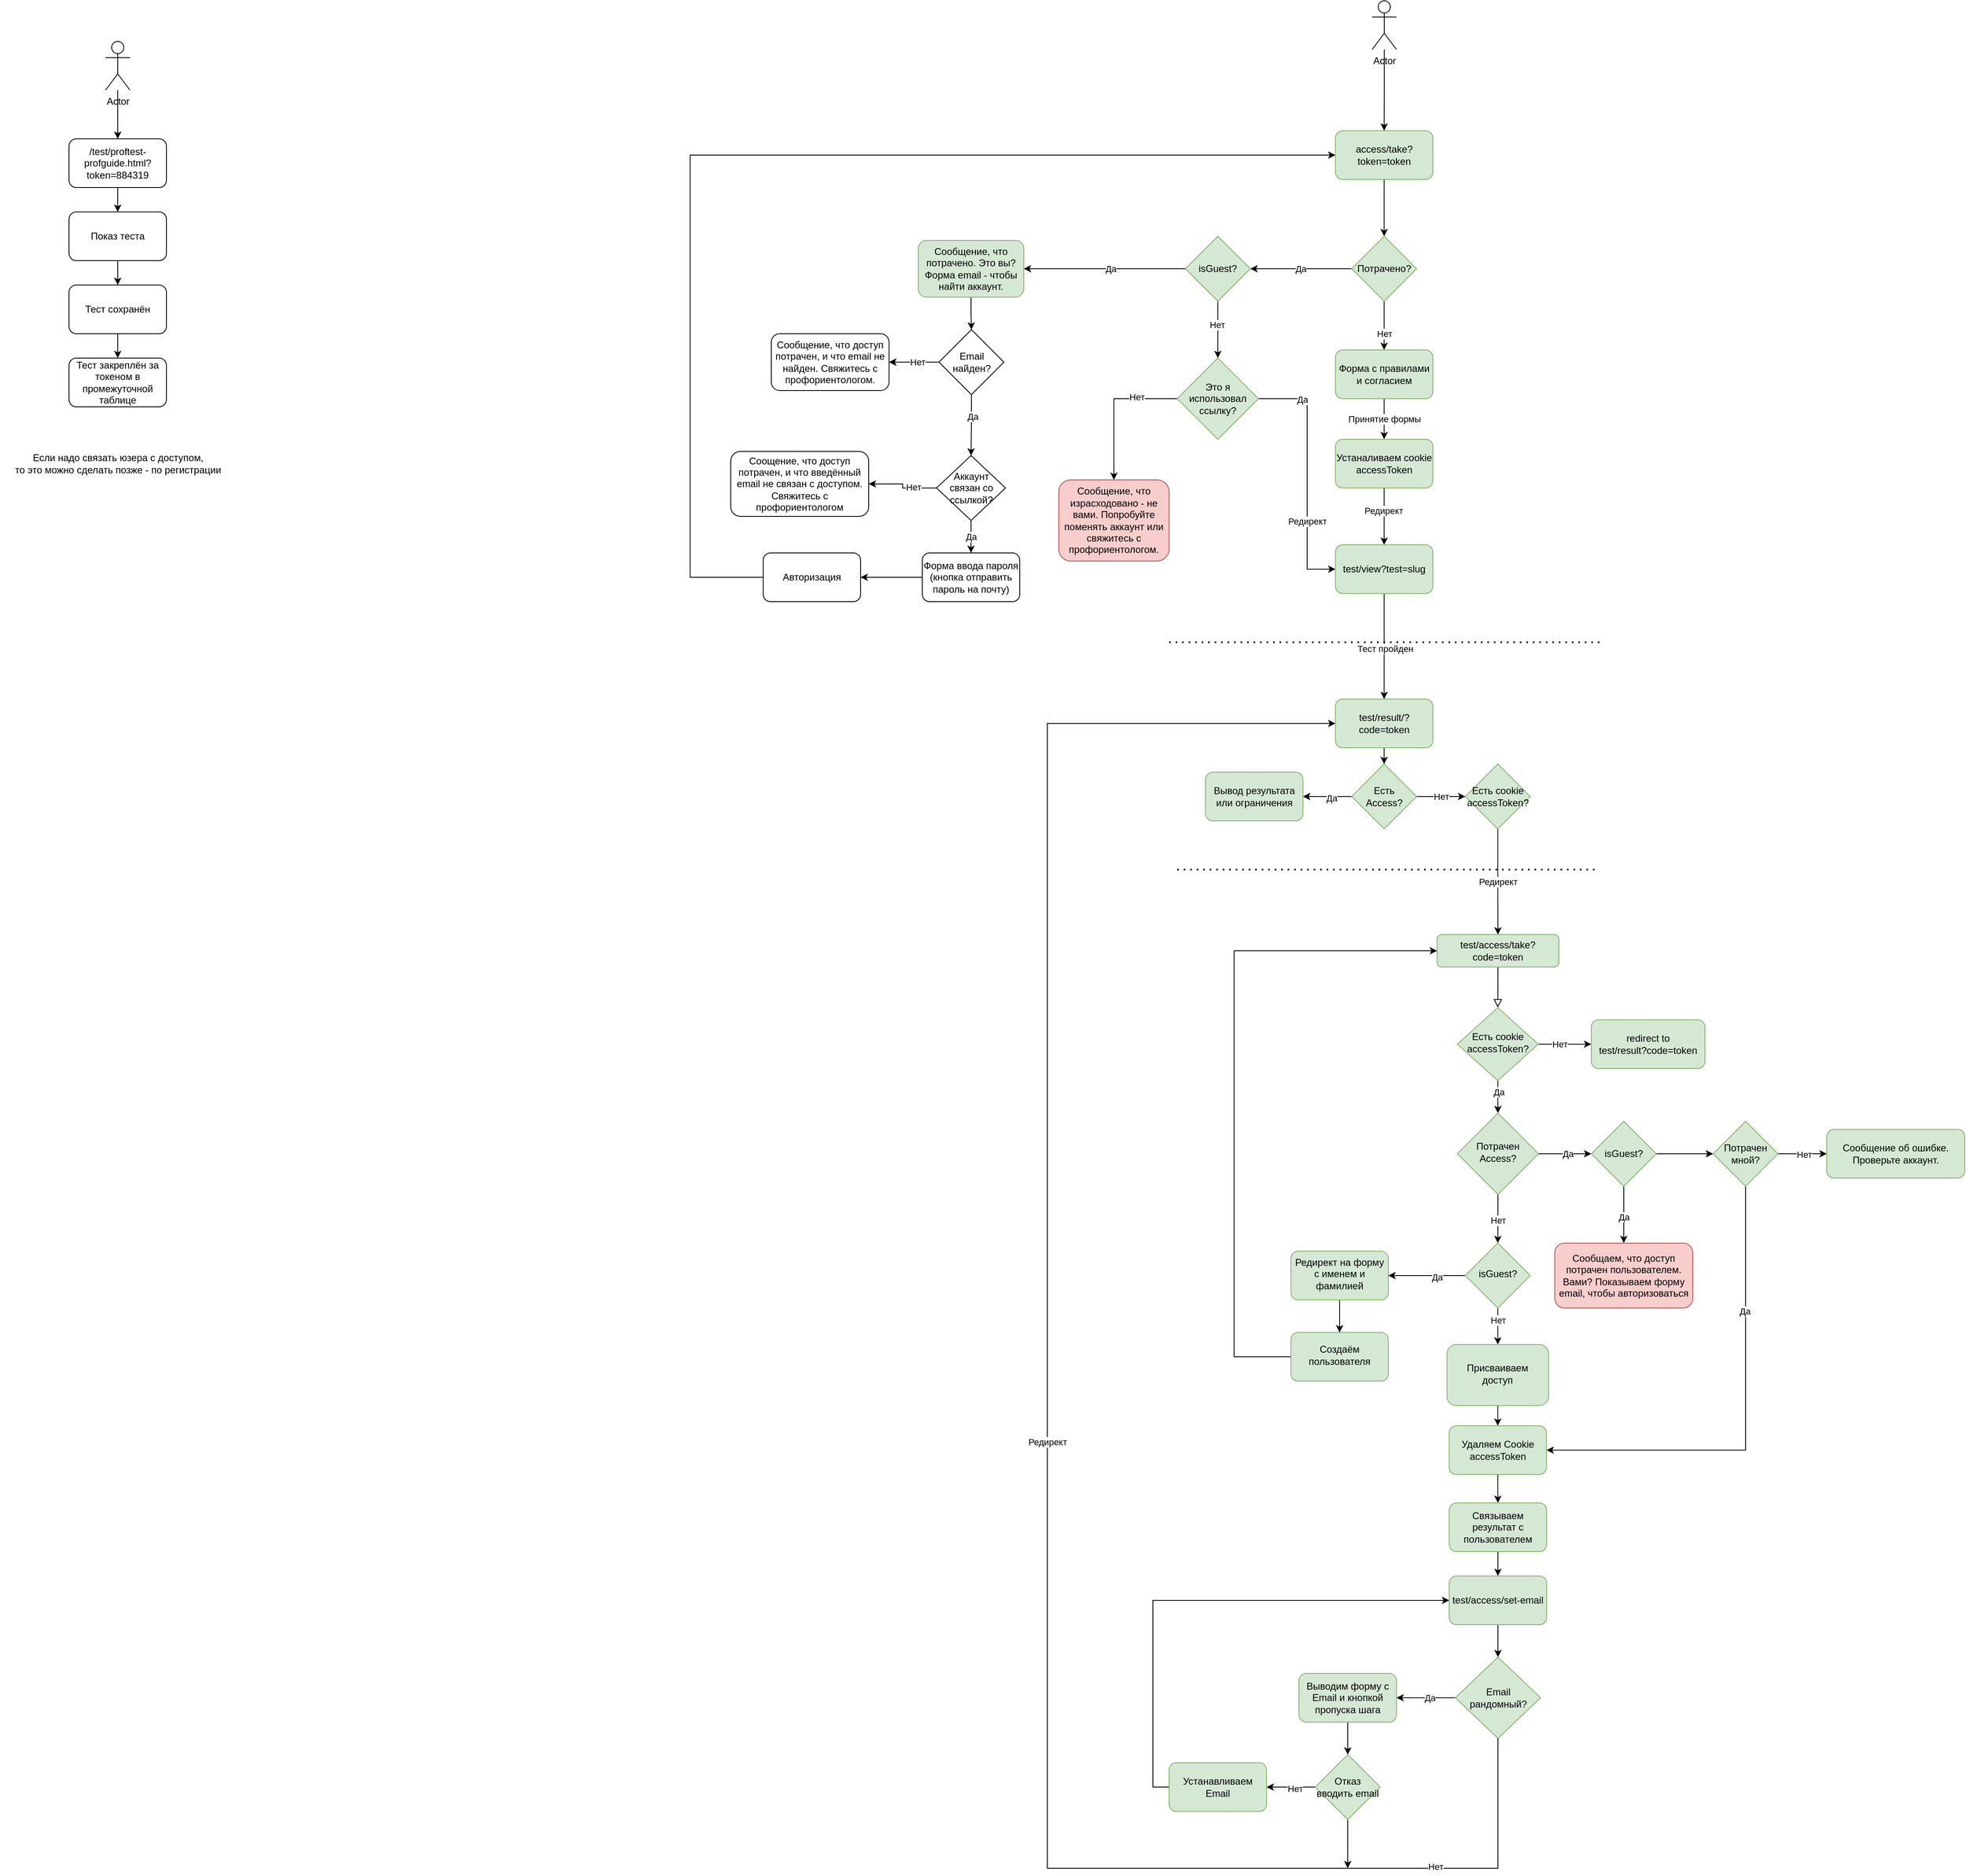 <mxfile version="22.0.8" type="github">
  <diagram id="C5RBs43oDa-KdzZeNtuy" name="Page-1">
    <mxGraphModel dx="2449" dy="2758" grid="1" gridSize="10" guides="1" tooltips="1" connect="1" arrows="1" fold="1" page="1" pageScale="1" pageWidth="827" pageHeight="1169" math="0" shadow="0">
      <root>
        <mxCell id="WIyWlLk6GJQsqaUBKTNV-0" />
        <mxCell id="WIyWlLk6GJQsqaUBKTNV-1" parent="WIyWlLk6GJQsqaUBKTNV-0" />
        <mxCell id="WIyWlLk6GJQsqaUBKTNV-2" value="" style="rounded=0;html=1;jettySize=auto;orthogonalLoop=1;fontSize=11;endArrow=block;endFill=0;endSize=8;strokeWidth=1;shadow=0;labelBackgroundColor=none;edgeStyle=orthogonalEdgeStyle;" parent="WIyWlLk6GJQsqaUBKTNV-1" source="WIyWlLk6GJQsqaUBKTNV-3" target="WIyWlLk6GJQsqaUBKTNV-6" edge="1">
          <mxGeometry relative="1" as="geometry" />
        </mxCell>
        <mxCell id="WIyWlLk6GJQsqaUBKTNV-3" value="test/access/take?code=token" style="rounded=1;whiteSpace=wrap;html=1;fontSize=12;glass=0;strokeWidth=1;shadow=0;fillColor=#d5e8d4;strokeColor=#82b366;" parent="WIyWlLk6GJQsqaUBKTNV-1" vertex="1">
          <mxGeometry x="160" y="-80" width="150" height="40" as="geometry" />
        </mxCell>
        <mxCell id="BWST9lLjDUH9vXqFFpro-1" value="" style="edgeStyle=orthogonalEdgeStyle;rounded=0;orthogonalLoop=1;jettySize=auto;html=1;" parent="WIyWlLk6GJQsqaUBKTNV-1" source="WIyWlLk6GJQsqaUBKTNV-6" target="BWST9lLjDUH9vXqFFpro-0" edge="1">
          <mxGeometry relative="1" as="geometry" />
        </mxCell>
        <mxCell id="BWST9lLjDUH9vXqFFpro-2" value="Нет" style="edgeLabel;html=1;align=center;verticalAlign=middle;resizable=0;points=[];" parent="BWST9lLjDUH9vXqFFpro-1" vertex="1" connectable="0">
          <mxGeometry x="-0.184" relative="1" as="geometry">
            <mxPoint as="offset" />
          </mxGeometry>
        </mxCell>
        <mxCell id="BWST9lLjDUH9vXqFFpro-18" value="" style="edgeStyle=orthogonalEdgeStyle;rounded=0;orthogonalLoop=1;jettySize=auto;html=1;" parent="WIyWlLk6GJQsqaUBKTNV-1" source="WIyWlLk6GJQsqaUBKTNV-6" target="WIyWlLk6GJQsqaUBKTNV-10" edge="1">
          <mxGeometry relative="1" as="geometry" />
        </mxCell>
        <mxCell id="BWST9lLjDUH9vXqFFpro-19" value="Да" style="edgeLabel;html=1;align=center;verticalAlign=middle;resizable=0;points=[];" parent="BWST9lLjDUH9vXqFFpro-18" vertex="1" connectable="0">
          <mxGeometry x="-0.318" y="1" relative="1" as="geometry">
            <mxPoint as="offset" />
          </mxGeometry>
        </mxCell>
        <mxCell id="WIyWlLk6GJQsqaUBKTNV-6" value="Есть cookie accessToken?" style="rhombus;whiteSpace=wrap;html=1;shadow=0;fontFamily=Helvetica;fontSize=12;align=center;strokeWidth=1;spacing=6;spacingTop=-4;fillColor=#d5e8d4;strokeColor=#82b366;" parent="WIyWlLk6GJQsqaUBKTNV-1" vertex="1">
          <mxGeometry x="185" y="10" width="99.64" height="90" as="geometry" />
        </mxCell>
        <mxCell id="BWST9lLjDUH9vXqFFpro-10" value="" style="edgeStyle=orthogonalEdgeStyle;rounded=0;orthogonalLoop=1;jettySize=auto;html=1;" parent="WIyWlLk6GJQsqaUBKTNV-1" source="WIyWlLk6GJQsqaUBKTNV-10" target="BWST9lLjDUH9vXqFFpro-9" edge="1">
          <mxGeometry relative="1" as="geometry" />
        </mxCell>
        <mxCell id="BWST9lLjDUH9vXqFFpro-11" value="Нет" style="edgeLabel;html=1;align=center;verticalAlign=middle;resizable=0;points=[];" parent="BWST9lLjDUH9vXqFFpro-10" vertex="1" connectable="0">
          <mxGeometry x="0.056" relative="1" as="geometry">
            <mxPoint as="offset" />
          </mxGeometry>
        </mxCell>
        <mxCell id="Z1uORQsQCkJlfVMD7g7v-10" value="" style="edgeStyle=orthogonalEdgeStyle;rounded=0;orthogonalLoop=1;jettySize=auto;html=1;" edge="1" parent="WIyWlLk6GJQsqaUBKTNV-1" source="WIyWlLk6GJQsqaUBKTNV-10" target="Z1uORQsQCkJlfVMD7g7v-9">
          <mxGeometry relative="1" as="geometry" />
        </mxCell>
        <mxCell id="Z1uORQsQCkJlfVMD7g7v-11" value="Да" style="edgeLabel;html=1;align=center;verticalAlign=middle;resizable=0;points=[];" vertex="1" connectable="0" parent="Z1uORQsQCkJlfVMD7g7v-10">
          <mxGeometry x="0.061" y="-2" relative="1" as="geometry">
            <mxPoint x="1" y="-2" as="offset" />
          </mxGeometry>
        </mxCell>
        <mxCell id="WIyWlLk6GJQsqaUBKTNV-10" value="Потрачен Access?" style="rhombus;whiteSpace=wrap;html=1;shadow=0;fontFamily=Helvetica;fontSize=12;align=center;strokeWidth=1;spacing=6;spacingTop=-4;fillColor=#d5e8d4;strokeColor=#82b366;" parent="WIyWlLk6GJQsqaUBKTNV-1" vertex="1">
          <mxGeometry x="185" y="140" width="100" height="100" as="geometry" />
        </mxCell>
        <mxCell id="BWST9lLjDUH9vXqFFpro-0" value="redirect to&lt;br&gt;test/result?code=token" style="rounded=1;whiteSpace=wrap;html=1;fillColor=#d5e8d4;strokeColor=#82b366;" parent="WIyWlLk6GJQsqaUBKTNV-1" vertex="1">
          <mxGeometry x="350" y="25" width="140" height="60" as="geometry" />
        </mxCell>
        <mxCell id="BWST9lLjDUH9vXqFFpro-16" value="" style="edgeStyle=orthogonalEdgeStyle;rounded=0;orthogonalLoop=1;jettySize=auto;html=1;" parent="WIyWlLk6GJQsqaUBKTNV-1" source="BWST9lLjDUH9vXqFFpro-9" target="BWST9lLjDUH9vXqFFpro-15" edge="1">
          <mxGeometry relative="1" as="geometry" />
        </mxCell>
        <mxCell id="BWST9lLjDUH9vXqFFpro-17" value="Да" style="edgeLabel;html=1;align=center;verticalAlign=middle;resizable=0;points=[];" parent="BWST9lLjDUH9vXqFFpro-16" vertex="1" connectable="0">
          <mxGeometry x="-0.262" y="2" relative="1" as="geometry">
            <mxPoint as="offset" />
          </mxGeometry>
        </mxCell>
        <mxCell id="BWST9lLjDUH9vXqFFpro-24" value="" style="edgeStyle=orthogonalEdgeStyle;rounded=0;orthogonalLoop=1;jettySize=auto;html=1;" parent="WIyWlLk6GJQsqaUBKTNV-1" source="BWST9lLjDUH9vXqFFpro-9" target="BWST9lLjDUH9vXqFFpro-22" edge="1">
          <mxGeometry relative="1" as="geometry" />
        </mxCell>
        <mxCell id="BWST9lLjDUH9vXqFFpro-25" value="Нет" style="edgeLabel;html=1;align=center;verticalAlign=middle;resizable=0;points=[];" parent="BWST9lLjDUH9vXqFFpro-24" vertex="1" connectable="0">
          <mxGeometry x="-0.344" relative="1" as="geometry">
            <mxPoint as="offset" />
          </mxGeometry>
        </mxCell>
        <mxCell id="BWST9lLjDUH9vXqFFpro-9" value="isGuest?" style="rhombus;whiteSpace=wrap;html=1;shadow=0;strokeWidth=1;spacing=6;spacingTop=-4;fillColor=#d5e8d4;strokeColor=#82b366;" parent="WIyWlLk6GJQsqaUBKTNV-1" vertex="1">
          <mxGeometry x="194.82" y="300" width="80" height="80" as="geometry" />
        </mxCell>
        <mxCell id="BWST9lLjDUH9vXqFFpro-21" value="" style="edgeStyle=orthogonalEdgeStyle;rounded=0;orthogonalLoop=1;jettySize=auto;html=1;" parent="WIyWlLk6GJQsqaUBKTNV-1" source="BWST9lLjDUH9vXqFFpro-15" target="BWST9lLjDUH9vXqFFpro-20" edge="1">
          <mxGeometry relative="1" as="geometry" />
        </mxCell>
        <mxCell id="BWST9lLjDUH9vXqFFpro-15" value="Редирект на форму с именем и фамилией" style="rounded=1;whiteSpace=wrap;html=1;shadow=0;strokeWidth=1;spacing=6;spacingTop=-4;fillColor=#d5e8d4;strokeColor=#82b366;" parent="WIyWlLk6GJQsqaUBKTNV-1" vertex="1">
          <mxGeometry x="-20.0" y="310" width="120" height="60" as="geometry" />
        </mxCell>
        <mxCell id="BWST9lLjDUH9vXqFFpro-28" style="edgeStyle=orthogonalEdgeStyle;rounded=0;orthogonalLoop=1;jettySize=auto;html=1;exitX=0;exitY=0.25;exitDx=0;exitDy=0;entryX=0;entryY=0.5;entryDx=0;entryDy=0;" parent="WIyWlLk6GJQsqaUBKTNV-1" source="BWST9lLjDUH9vXqFFpro-20" target="WIyWlLk6GJQsqaUBKTNV-3" edge="1">
          <mxGeometry relative="1" as="geometry">
            <mxPoint x="-30" y="-60" as="targetPoint" />
            <Array as="points">
              <mxPoint x="15" y="425" />
              <mxPoint x="15" y="440" />
              <mxPoint x="-90" y="440" />
              <mxPoint x="-90" y="-60" />
            </Array>
          </mxGeometry>
        </mxCell>
        <mxCell id="BWST9lLjDUH9vXqFFpro-20" value="Создаём пользователя" style="rounded=1;whiteSpace=wrap;html=1;shadow=0;strokeWidth=1;spacing=6;spacingTop=-4;fillColor=#d5e8d4;strokeColor=#82b366;" parent="WIyWlLk6GJQsqaUBKTNV-1" vertex="1">
          <mxGeometry x="-20.0" y="410" width="120" height="60" as="geometry" />
        </mxCell>
        <mxCell id="Z1uORQsQCkJlfVMD7g7v-41" value="" style="edgeStyle=orthogonalEdgeStyle;rounded=0;orthogonalLoop=1;jettySize=auto;html=1;" edge="1" parent="WIyWlLk6GJQsqaUBKTNV-1" source="BWST9lLjDUH9vXqFFpro-22" target="Z1uORQsQCkJlfVMD7g7v-40">
          <mxGeometry relative="1" as="geometry" />
        </mxCell>
        <mxCell id="BWST9lLjDUH9vXqFFpro-22" value="Присваиваем доступ" style="rounded=1;whiteSpace=wrap;html=1;shadow=0;strokeWidth=1;spacing=6;spacingTop=-4;fillColor=#d5e8d4;strokeColor=#82b366;" parent="WIyWlLk6GJQsqaUBKTNV-1" vertex="1">
          <mxGeometry x="172.23" y="425" width="125.18" height="75" as="geometry" />
        </mxCell>
        <mxCell id="BWST9lLjDUH9vXqFFpro-36" value="" style="edgeStyle=orthogonalEdgeStyle;rounded=0;orthogonalLoop=1;jettySize=auto;html=1;" parent="WIyWlLk6GJQsqaUBKTNV-1" source="BWST9lLjDUH9vXqFFpro-33" target="BWST9lLjDUH9vXqFFpro-35" edge="1">
          <mxGeometry relative="1" as="geometry" />
        </mxCell>
        <mxCell id="BWST9lLjDUH9vXqFFpro-37" value="Да" style="edgeLabel;html=1;align=center;verticalAlign=middle;resizable=0;points=[];" parent="BWST9lLjDUH9vXqFFpro-36" vertex="1" connectable="0">
          <mxGeometry x="-0.113" relative="1" as="geometry">
            <mxPoint as="offset" />
          </mxGeometry>
        </mxCell>
        <mxCell id="BWST9lLjDUH9vXqFFpro-33" value="Email рандомный?" style="rhombus;whiteSpace=wrap;html=1;fillColor=#d5e8d4;strokeColor=#82b366;" parent="WIyWlLk6GJQsqaUBKTNV-1" vertex="1">
          <mxGeometry x="182.51" y="810" width="105" height="100" as="geometry" />
        </mxCell>
        <mxCell id="BWST9lLjDUH9vXqFFpro-42" value="" style="edgeStyle=orthogonalEdgeStyle;rounded=0;orthogonalLoop=1;jettySize=auto;html=1;" parent="WIyWlLk6GJQsqaUBKTNV-1" source="BWST9lLjDUH9vXqFFpro-35" target="BWST9lLjDUH9vXqFFpro-41" edge="1">
          <mxGeometry relative="1" as="geometry" />
        </mxCell>
        <mxCell id="BWST9lLjDUH9vXqFFpro-35" value="Выводим форму с Email и кнопкой пропуска шага" style="rounded=1;whiteSpace=wrap;html=1;fillColor=#d5e8d4;strokeColor=#82b366;" parent="WIyWlLk6GJQsqaUBKTNV-1" vertex="1">
          <mxGeometry x="-9.99" y="830" width="120" height="60" as="geometry" />
        </mxCell>
        <mxCell id="BWST9lLjDUH9vXqFFpro-44" value="" style="edgeStyle=orthogonalEdgeStyle;rounded=0;orthogonalLoop=1;jettySize=auto;html=1;" parent="WIyWlLk6GJQsqaUBKTNV-1" source="BWST9lLjDUH9vXqFFpro-41" target="BWST9lLjDUH9vXqFFpro-43" edge="1">
          <mxGeometry relative="1" as="geometry" />
        </mxCell>
        <mxCell id="BWST9lLjDUH9vXqFFpro-45" value="Нет" style="edgeLabel;html=1;align=center;verticalAlign=middle;resizable=0;points=[];" parent="BWST9lLjDUH9vXqFFpro-44" vertex="1" connectable="0">
          <mxGeometry x="-0.144" y="2" relative="1" as="geometry">
            <mxPoint as="offset" />
          </mxGeometry>
        </mxCell>
        <mxCell id="BWST9lLjDUH9vXqFFpro-138" style="edgeStyle=orthogonalEdgeStyle;rounded=0;orthogonalLoop=1;jettySize=auto;html=1;exitX=1;exitY=0.5;exitDx=0;exitDy=0;" parent="WIyWlLk6GJQsqaUBKTNV-1" source="BWST9lLjDUH9vXqFFpro-41" edge="1">
          <mxGeometry relative="1" as="geometry">
            <mxPoint x="50" y="1070" as="targetPoint" />
            <Array as="points">
              <mxPoint x="50" y="970" />
            </Array>
          </mxGeometry>
        </mxCell>
        <mxCell id="BWST9lLjDUH9vXqFFpro-139" value="Да" style="edgeLabel;html=1;align=center;verticalAlign=middle;resizable=0;points=[];" parent="BWST9lLjDUH9vXqFFpro-138" vertex="1" connectable="0">
          <mxGeometry x="-0.076" y="2" relative="1" as="geometry">
            <mxPoint as="offset" />
          </mxGeometry>
        </mxCell>
        <mxCell id="BWST9lLjDUH9vXqFFpro-41" value="Отказ вводить email" style="rhombus;whiteSpace=wrap;html=1;fillColor=#d5e8d4;strokeColor=#82b366;" parent="WIyWlLk6GJQsqaUBKTNV-1" vertex="1">
          <mxGeometry x="10.01" y="930" width="80" height="80" as="geometry" />
        </mxCell>
        <mxCell id="BWST9lLjDUH9vXqFFpro-49" style="edgeStyle=orthogonalEdgeStyle;rounded=0;orthogonalLoop=1;jettySize=auto;html=1;exitX=0;exitY=0.5;exitDx=0;exitDy=0;entryX=0;entryY=0.5;entryDx=0;entryDy=0;" parent="WIyWlLk6GJQsqaUBKTNV-1" source="BWST9lLjDUH9vXqFFpro-43" target="BWST9lLjDUH9vXqFFpro-46" edge="1">
          <mxGeometry relative="1" as="geometry" />
        </mxCell>
        <mxCell id="BWST9lLjDUH9vXqFFpro-43" value="Устанавливаем Email" style="rounded=1;whiteSpace=wrap;html=1;fillColor=#d5e8d4;strokeColor=#82b366;" parent="WIyWlLk6GJQsqaUBKTNV-1" vertex="1">
          <mxGeometry x="-169.99" y="940" width="120" height="60" as="geometry" />
        </mxCell>
        <mxCell id="BWST9lLjDUH9vXqFFpro-48" value="" style="edgeStyle=orthogonalEdgeStyle;rounded=0;orthogonalLoop=1;jettySize=auto;html=1;" parent="WIyWlLk6GJQsqaUBKTNV-1" source="BWST9lLjDUH9vXqFFpro-46" target="BWST9lLjDUH9vXqFFpro-33" edge="1">
          <mxGeometry relative="1" as="geometry" />
        </mxCell>
        <mxCell id="BWST9lLjDUH9vXqFFpro-46" value="test/access/set-email" style="rounded=1;whiteSpace=wrap;html=1;fillColor=#d5e8d4;strokeColor=#82b366;" parent="WIyWlLk6GJQsqaUBKTNV-1" vertex="1">
          <mxGeometry x="175.01" y="710" width="120" height="60" as="geometry" />
        </mxCell>
        <mxCell id="BWST9lLjDUH9vXqFFpro-133" value="Редирект" style="edgeStyle=orthogonalEdgeStyle;rounded=0;orthogonalLoop=1;jettySize=auto;html=1;exitX=0.5;exitY=1;exitDx=0;exitDy=0;entryX=0;entryY=0.5;entryDx=0;entryDy=0;" parent="WIyWlLk6GJQsqaUBKTNV-1" source="BWST9lLjDUH9vXqFFpro-33" target="BWST9lLjDUH9vXqFFpro-108" edge="1">
          <mxGeometry relative="1" as="geometry">
            <mxPoint x="-510.0" y="-200" as="targetPoint" />
            <mxPoint x="175.01" y="1380" as="sourcePoint" />
            <Array as="points">
              <mxPoint x="235" y="1070" />
              <mxPoint x="-320" y="1070" />
              <mxPoint x="-320" y="-340" />
            </Array>
          </mxGeometry>
        </mxCell>
        <mxCell id="BWST9lLjDUH9vXqFFpro-135" value="Нет" style="edgeLabel;html=1;align=center;verticalAlign=middle;resizable=0;points=[];" parent="BWST9lLjDUH9vXqFFpro-133" vertex="1" connectable="0">
          <mxGeometry x="-0.809" y="-2" relative="1" as="geometry">
            <mxPoint as="offset" />
          </mxGeometry>
        </mxCell>
        <mxCell id="BWST9lLjDUH9vXqFFpro-84" value="" style="edgeStyle=orthogonalEdgeStyle;rounded=0;orthogonalLoop=1;jettySize=auto;html=1;" parent="WIyWlLk6GJQsqaUBKTNV-1" source="BWST9lLjDUH9vXqFFpro-82" target="BWST9lLjDUH9vXqFFpro-83" edge="1">
          <mxGeometry relative="1" as="geometry" />
        </mxCell>
        <mxCell id="BWST9lLjDUH9vXqFFpro-82" value="access/take?token=token" style="rounded=1;whiteSpace=wrap;html=1;fillColor=#d5e8d4;strokeColor=#82b366;" parent="WIyWlLk6GJQsqaUBKTNV-1" vertex="1">
          <mxGeometry x="34.83" y="-1070" width="120" height="60" as="geometry" />
        </mxCell>
        <mxCell id="BWST9lLjDUH9vXqFFpro-86" value="Да" style="edgeStyle=orthogonalEdgeStyle;rounded=0;orthogonalLoop=1;jettySize=auto;html=1;entryX=1;entryY=0.5;entryDx=0;entryDy=0;" parent="WIyWlLk6GJQsqaUBKTNV-1" source="BWST9lLjDUH9vXqFFpro-83" target="BWST9lLjDUH9vXqFFpro-93" edge="1">
          <mxGeometry relative="1" as="geometry">
            <mxPoint x="-39.99" y="-900" as="targetPoint" />
          </mxGeometry>
        </mxCell>
        <mxCell id="BWST9lLjDUH9vXqFFpro-89" value="" style="edgeStyle=orthogonalEdgeStyle;rounded=0;orthogonalLoop=1;jettySize=auto;html=1;" parent="WIyWlLk6GJQsqaUBKTNV-1" source="BWST9lLjDUH9vXqFFpro-186" target="BWST9lLjDUH9vXqFFpro-88" edge="1">
          <mxGeometry relative="1" as="geometry" />
        </mxCell>
        <mxCell id="BWST9lLjDUH9vXqFFpro-190" value="Принятие формы" style="edgeLabel;html=1;align=center;verticalAlign=middle;resizable=0;points=[];" parent="BWST9lLjDUH9vXqFFpro-89" vertex="1" connectable="0">
          <mxGeometry x="-0.026" relative="1" as="geometry">
            <mxPoint as="offset" />
          </mxGeometry>
        </mxCell>
        <mxCell id="BWST9lLjDUH9vXqFFpro-189" value="" style="edgeStyle=orthogonalEdgeStyle;rounded=0;orthogonalLoop=1;jettySize=auto;html=1;" parent="WIyWlLk6GJQsqaUBKTNV-1" source="BWST9lLjDUH9vXqFFpro-83" target="BWST9lLjDUH9vXqFFpro-186" edge="1">
          <mxGeometry relative="1" as="geometry" />
        </mxCell>
        <mxCell id="BWST9lLjDUH9vXqFFpro-201" value="Нет" style="edgeLabel;html=1;align=center;verticalAlign=middle;resizable=0;points=[];" parent="BWST9lLjDUH9vXqFFpro-189" vertex="1" connectable="0">
          <mxGeometry x="0.325" relative="1" as="geometry">
            <mxPoint as="offset" />
          </mxGeometry>
        </mxCell>
        <mxCell id="BWST9lLjDUH9vXqFFpro-83" value="Потрачено?" style="rhombus;whiteSpace=wrap;html=1;fillColor=#d5e8d4;strokeColor=#82b366;" parent="WIyWlLk6GJQsqaUBKTNV-1" vertex="1">
          <mxGeometry x="54.83" y="-940" width="80" height="80" as="geometry" />
        </mxCell>
        <mxCell id="BWST9lLjDUH9vXqFFpro-121" value="" style="edgeStyle=orthogonalEdgeStyle;rounded=0;orthogonalLoop=1;jettySize=auto;html=1;" parent="WIyWlLk6GJQsqaUBKTNV-1" source="BWST9lLjDUH9vXqFFpro-88" target="BWST9lLjDUH9vXqFFpro-98" edge="1">
          <mxGeometry relative="1" as="geometry" />
        </mxCell>
        <mxCell id="BWST9lLjDUH9vXqFFpro-122" value="Редирект" style="edgeLabel;html=1;align=center;verticalAlign=middle;resizable=0;points=[];" parent="BWST9lLjDUH9vXqFFpro-121" vertex="1" connectable="0">
          <mxGeometry x="-0.179" y="-1" relative="1" as="geometry">
            <mxPoint y="-1" as="offset" />
          </mxGeometry>
        </mxCell>
        <mxCell id="BWST9lLjDUH9vXqFFpro-88" value="Устаналиваем cookie accessToken" style="rounded=1;whiteSpace=wrap;html=1;fillColor=#d5e8d4;strokeColor=#82b366;" parent="WIyWlLk6GJQsqaUBKTNV-1" vertex="1">
          <mxGeometry x="34.83" y="-690" width="120" height="60" as="geometry" />
        </mxCell>
        <mxCell id="BWST9lLjDUH9vXqFFpro-95" value="" style="edgeStyle=orthogonalEdgeStyle;rounded=0;orthogonalLoop=1;jettySize=auto;html=1;" parent="WIyWlLk6GJQsqaUBKTNV-1" source="BWST9lLjDUH9vXqFFpro-93" target="BWST9lLjDUH9vXqFFpro-94" edge="1">
          <mxGeometry relative="1" as="geometry" />
        </mxCell>
        <mxCell id="BWST9lLjDUH9vXqFFpro-102" value="Нет" style="edgeLabel;html=1;align=center;verticalAlign=middle;resizable=0;points=[];" parent="BWST9lLjDUH9vXqFFpro-95" vertex="1" connectable="0">
          <mxGeometry x="-0.171" y="-1" relative="1" as="geometry">
            <mxPoint as="offset" />
          </mxGeometry>
        </mxCell>
        <mxCell id="BWST9lLjDUH9vXqFFpro-144" value="" style="edgeStyle=orthogonalEdgeStyle;rounded=0;orthogonalLoop=1;jettySize=auto;html=1;" parent="WIyWlLk6GJQsqaUBKTNV-1" source="BWST9lLjDUH9vXqFFpro-93" target="BWST9lLjDUH9vXqFFpro-143" edge="1">
          <mxGeometry relative="1" as="geometry" />
        </mxCell>
        <mxCell id="BWST9lLjDUH9vXqFFpro-149" value="Да" style="edgeLabel;html=1;align=center;verticalAlign=middle;resizable=0;points=[];" parent="BWST9lLjDUH9vXqFFpro-144" vertex="1" connectable="0">
          <mxGeometry x="-0.077" relative="1" as="geometry">
            <mxPoint as="offset" />
          </mxGeometry>
        </mxCell>
        <mxCell id="BWST9lLjDUH9vXqFFpro-93" value="isGuest?" style="rhombus;whiteSpace=wrap;html=1;fillColor=#d5e8d4;strokeColor=#82b366;" parent="WIyWlLk6GJQsqaUBKTNV-1" vertex="1">
          <mxGeometry x="-149.99" y="-940" width="80" height="80" as="geometry" />
        </mxCell>
        <mxCell id="BWST9lLjDUH9vXqFFpro-194" value="" style="edgeStyle=orthogonalEdgeStyle;rounded=0;orthogonalLoop=1;jettySize=auto;html=1;entryX=0;entryY=0.5;entryDx=0;entryDy=0;" parent="WIyWlLk6GJQsqaUBKTNV-1" source="BWST9lLjDUH9vXqFFpro-94" target="BWST9lLjDUH9vXqFFpro-98" edge="1">
          <mxGeometry relative="1" as="geometry">
            <Array as="points">
              <mxPoint y="-740" />
              <mxPoint y="-530" />
            </Array>
          </mxGeometry>
        </mxCell>
        <mxCell id="BWST9lLjDUH9vXqFFpro-195" value="Редирект" style="edgeLabel;html=1;align=center;verticalAlign=middle;resizable=0;points=[];" parent="BWST9lLjDUH9vXqFFpro-194" vertex="1" connectable="0">
          <mxGeometry x="0.384" relative="1" as="geometry">
            <mxPoint as="offset" />
          </mxGeometry>
        </mxCell>
        <mxCell id="BWST9lLjDUH9vXqFFpro-196" value="Да" style="edgeLabel;html=1;align=center;verticalAlign=middle;resizable=0;points=[];" parent="BWST9lLjDUH9vXqFFpro-194" vertex="1" connectable="0">
          <mxGeometry x="-0.646" y="-1" relative="1" as="geometry">
            <mxPoint as="offset" />
          </mxGeometry>
        </mxCell>
        <mxCell id="BWST9lLjDUH9vXqFFpro-199" value="" style="edgeStyle=orthogonalEdgeStyle;rounded=0;orthogonalLoop=1;jettySize=auto;html=1;" parent="WIyWlLk6GJQsqaUBKTNV-1" source="BWST9lLjDUH9vXqFFpro-94" target="BWST9lLjDUH9vXqFFpro-198" edge="1">
          <mxGeometry relative="1" as="geometry" />
        </mxCell>
        <mxCell id="BWST9lLjDUH9vXqFFpro-200" value="Нет" style="edgeLabel;html=1;align=center;verticalAlign=middle;resizable=0;points=[];" parent="BWST9lLjDUH9vXqFFpro-199" vertex="1" connectable="0">
          <mxGeometry x="-0.437" y="-2" relative="1" as="geometry">
            <mxPoint as="offset" />
          </mxGeometry>
        </mxCell>
        <mxCell id="BWST9lLjDUH9vXqFFpro-94" value="Это я использовал ссылку?" style="rhombus;whiteSpace=wrap;html=1;fillColor=#d5e8d4;strokeColor=#82b366;" parent="WIyWlLk6GJQsqaUBKTNV-1" vertex="1">
          <mxGeometry x="-159.99" y="-790" width="100" height="100" as="geometry" />
        </mxCell>
        <mxCell id="BWST9lLjDUH9vXqFFpro-123" style="edgeStyle=orthogonalEdgeStyle;rounded=0;orthogonalLoop=1;jettySize=auto;html=1;exitX=0.5;exitY=1;exitDx=0;exitDy=0;entryX=0.5;entryY=0;entryDx=0;entryDy=0;" parent="WIyWlLk6GJQsqaUBKTNV-1" source="BWST9lLjDUH9vXqFFpro-98" target="BWST9lLjDUH9vXqFFpro-108" edge="1">
          <mxGeometry relative="1" as="geometry" />
        </mxCell>
        <mxCell id="BWST9lLjDUH9vXqFFpro-125" value="Тест пройден" style="edgeLabel;html=1;align=center;verticalAlign=middle;resizable=0;points=[];" parent="BWST9lLjDUH9vXqFFpro-123" vertex="1" connectable="0">
          <mxGeometry x="0.048" y="1" relative="1" as="geometry">
            <mxPoint as="offset" />
          </mxGeometry>
        </mxCell>
        <mxCell id="BWST9lLjDUH9vXqFFpro-98" value="test/view?test=slug" style="rounded=1;whiteSpace=wrap;html=1;fillColor=#d5e8d4;strokeColor=#82b366;" parent="WIyWlLk6GJQsqaUBKTNV-1" vertex="1">
          <mxGeometry x="34.83" y="-560" width="120" height="60" as="geometry" />
        </mxCell>
        <mxCell id="BWST9lLjDUH9vXqFFpro-117" value="" style="edgeStyle=orthogonalEdgeStyle;rounded=0;orthogonalLoop=1;jettySize=auto;html=1;" parent="WIyWlLk6GJQsqaUBKTNV-1" source="BWST9lLjDUH9vXqFFpro-108" target="BWST9lLjDUH9vXqFFpro-109" edge="1">
          <mxGeometry relative="1" as="geometry" />
        </mxCell>
        <mxCell id="BWST9lLjDUH9vXqFFpro-108" value="test/result/?code=token" style="rounded=1;whiteSpace=wrap;html=1;fillColor=#d5e8d4;strokeColor=#82b366;" parent="WIyWlLk6GJQsqaUBKTNV-1" vertex="1">
          <mxGeometry x="34.83" y="-370" width="120" height="60" as="geometry" />
        </mxCell>
        <mxCell id="BWST9lLjDUH9vXqFFpro-111" value="" style="edgeStyle=orthogonalEdgeStyle;rounded=0;orthogonalLoop=1;jettySize=auto;html=1;" parent="WIyWlLk6GJQsqaUBKTNV-1" source="BWST9lLjDUH9vXqFFpro-109" target="BWST9lLjDUH9vXqFFpro-110" edge="1">
          <mxGeometry relative="1" as="geometry" />
        </mxCell>
        <mxCell id="BWST9lLjDUH9vXqFFpro-113" value="Да" style="edgeLabel;html=1;align=center;verticalAlign=middle;resizable=0;points=[];" parent="BWST9lLjDUH9vXqFFpro-111" vertex="1" connectable="0">
          <mxGeometry x="-0.147" y="2" relative="1" as="geometry">
            <mxPoint as="offset" />
          </mxGeometry>
        </mxCell>
        <mxCell id="BWST9lLjDUH9vXqFFpro-119" value="Нет" style="edgeStyle=orthogonalEdgeStyle;rounded=0;orthogonalLoop=1;jettySize=auto;html=1;" parent="WIyWlLk6GJQsqaUBKTNV-1" source="BWST9lLjDUH9vXqFFpro-109" target="BWST9lLjDUH9vXqFFpro-118" edge="1">
          <mxGeometry relative="1" as="geometry" />
        </mxCell>
        <mxCell id="BWST9lLjDUH9vXqFFpro-109" value="Есть &lt;br&gt;Access?" style="rhombus;whiteSpace=wrap;html=1;fillColor=#d5e8d4;strokeColor=#82b366;" parent="WIyWlLk6GJQsqaUBKTNV-1" vertex="1">
          <mxGeometry x="54.83" y="-290" width="80" height="80" as="geometry" />
        </mxCell>
        <mxCell id="BWST9lLjDUH9vXqFFpro-110" value="Вывод результата или ограничения" style="rounded=1;whiteSpace=wrap;html=1;fillColor=#d5e8d4;strokeColor=#82b366;" parent="WIyWlLk6GJQsqaUBKTNV-1" vertex="1">
          <mxGeometry x="-125.17" y="-280" width="120" height="60" as="geometry" />
        </mxCell>
        <mxCell id="BWST9lLjDUH9vXqFFpro-120" value="Редирект" style="edgeStyle=orthogonalEdgeStyle;rounded=0;orthogonalLoop=1;jettySize=auto;html=1;" parent="WIyWlLk6GJQsqaUBKTNV-1" source="BWST9lLjDUH9vXqFFpro-118" target="WIyWlLk6GJQsqaUBKTNV-3" edge="1">
          <mxGeometry relative="1" as="geometry" />
        </mxCell>
        <mxCell id="BWST9lLjDUH9vXqFFpro-118" value="Есть cookie accessToken?" style="rhombus;whiteSpace=wrap;html=1;fillColor=#d5e8d4;strokeColor=#82b366;" parent="WIyWlLk6GJQsqaUBKTNV-1" vertex="1">
          <mxGeometry x="194.82" y="-290" width="80" height="80" as="geometry" />
        </mxCell>
        <mxCell id="BWST9lLjDUH9vXqFFpro-126" value="" style="endArrow=none;dashed=1;html=1;dashPattern=1 3;strokeWidth=2;rounded=0;" parent="WIyWlLk6GJQsqaUBKTNV-1" edge="1">
          <mxGeometry width="50" height="50" relative="1" as="geometry">
            <mxPoint x="-170" y="-440" as="sourcePoint" />
            <mxPoint x="360" y="-440" as="targetPoint" />
          </mxGeometry>
        </mxCell>
        <mxCell id="BWST9lLjDUH9vXqFFpro-127" value="" style="endArrow=none;dashed=1;html=1;dashPattern=1 3;strokeWidth=2;rounded=0;" parent="WIyWlLk6GJQsqaUBKTNV-1" edge="1">
          <mxGeometry width="50" height="50" relative="1" as="geometry">
            <mxPoint x="-160" y="-160" as="sourcePoint" />
            <mxPoint x="360" y="-160" as="targetPoint" />
          </mxGeometry>
        </mxCell>
        <mxCell id="BWST9lLjDUH9vXqFFpro-153" value="" style="edgeStyle=orthogonalEdgeStyle;rounded=0;orthogonalLoop=1;jettySize=auto;html=1;" parent="WIyWlLk6GJQsqaUBKTNV-1" source="BWST9lLjDUH9vXqFFpro-143" target="BWST9lLjDUH9vXqFFpro-152" edge="1">
          <mxGeometry relative="1" as="geometry" />
        </mxCell>
        <mxCell id="BWST9lLjDUH9vXqFFpro-143" value="Сообщение, что потрачено. Это вы? Форма email - чтобы найти аккаунт." style="rounded=1;whiteSpace=wrap;html=1;fillColor=#d5e8d4;strokeColor=#82b366;" parent="WIyWlLk6GJQsqaUBKTNV-1" vertex="1">
          <mxGeometry x="-479" y="-935" width="130.01" height="70" as="geometry" />
        </mxCell>
        <mxCell id="BWST9lLjDUH9vXqFFpro-157" value="" style="edgeStyle=orthogonalEdgeStyle;rounded=0;orthogonalLoop=1;jettySize=auto;html=1;" parent="WIyWlLk6GJQsqaUBKTNV-1" source="BWST9lLjDUH9vXqFFpro-152" target="BWST9lLjDUH9vXqFFpro-156" edge="1">
          <mxGeometry relative="1" as="geometry" />
        </mxCell>
        <mxCell id="BWST9lLjDUH9vXqFFpro-159" value="Да" style="edgeLabel;html=1;align=center;verticalAlign=middle;resizable=0;points=[];" parent="BWST9lLjDUH9vXqFFpro-157" vertex="1" connectable="0">
          <mxGeometry x="-0.298" y="1" relative="1" as="geometry">
            <mxPoint as="offset" />
          </mxGeometry>
        </mxCell>
        <mxCell id="BWST9lLjDUH9vXqFFpro-172" value="" style="edgeStyle=orthogonalEdgeStyle;rounded=0;orthogonalLoop=1;jettySize=auto;html=1;" parent="WIyWlLk6GJQsqaUBKTNV-1" source="BWST9lLjDUH9vXqFFpro-152" target="BWST9lLjDUH9vXqFFpro-171" edge="1">
          <mxGeometry relative="1" as="geometry" />
        </mxCell>
        <mxCell id="BWST9lLjDUH9vXqFFpro-173" value="" style="edgeStyle=orthogonalEdgeStyle;rounded=0;orthogonalLoop=1;jettySize=auto;html=1;" parent="WIyWlLk6GJQsqaUBKTNV-1" source="BWST9lLjDUH9vXqFFpro-152" target="BWST9lLjDUH9vXqFFpro-171" edge="1">
          <mxGeometry relative="1" as="geometry" />
        </mxCell>
        <mxCell id="BWST9lLjDUH9vXqFFpro-174" value="Нет" style="edgeLabel;html=1;align=center;verticalAlign=middle;resizable=0;points=[];" parent="BWST9lLjDUH9vXqFFpro-173" vertex="1" connectable="0">
          <mxGeometry x="-0.136" relative="1" as="geometry">
            <mxPoint as="offset" />
          </mxGeometry>
        </mxCell>
        <mxCell id="BWST9lLjDUH9vXqFFpro-152" value="Email найден?" style="rhombus;whiteSpace=wrap;html=1;" parent="WIyWlLk6GJQsqaUBKTNV-1" vertex="1">
          <mxGeometry x="-453.5" y="-825" width="80" height="80" as="geometry" />
        </mxCell>
        <mxCell id="BWST9lLjDUH9vXqFFpro-166" value="Да" style="edgeStyle=orthogonalEdgeStyle;rounded=0;orthogonalLoop=1;jettySize=auto;html=1;" parent="WIyWlLk6GJQsqaUBKTNV-1" source="BWST9lLjDUH9vXqFFpro-156" target="BWST9lLjDUH9vXqFFpro-165" edge="1">
          <mxGeometry relative="1" as="geometry" />
        </mxCell>
        <mxCell id="BWST9lLjDUH9vXqFFpro-184" value="" style="edgeStyle=orthogonalEdgeStyle;rounded=0;orthogonalLoop=1;jettySize=auto;html=1;" parent="WIyWlLk6GJQsqaUBKTNV-1" source="BWST9lLjDUH9vXqFFpro-156" target="BWST9lLjDUH9vXqFFpro-183" edge="1">
          <mxGeometry relative="1" as="geometry" />
        </mxCell>
        <mxCell id="BWST9lLjDUH9vXqFFpro-185" value="Нет" style="edgeLabel;html=1;align=center;verticalAlign=middle;resizable=0;points=[];" parent="BWST9lLjDUH9vXqFFpro-184" vertex="1" connectable="0">
          <mxGeometry x="-0.352" y="-1" relative="1" as="geometry">
            <mxPoint as="offset" />
          </mxGeometry>
        </mxCell>
        <mxCell id="BWST9lLjDUH9vXqFFpro-156" value="Аккаунт связан со ссылкой?" style="rhombus;whiteSpace=wrap;html=1;" parent="WIyWlLk6GJQsqaUBKTNV-1" vertex="1">
          <mxGeometry x="-456.49" y="-670" width="85" height="80" as="geometry" />
        </mxCell>
        <mxCell id="BWST9lLjDUH9vXqFFpro-169" value="" style="edgeStyle=orthogonalEdgeStyle;rounded=0;orthogonalLoop=1;jettySize=auto;html=1;" parent="WIyWlLk6GJQsqaUBKTNV-1" source="BWST9lLjDUH9vXqFFpro-165" target="BWST9lLjDUH9vXqFFpro-168" edge="1">
          <mxGeometry relative="1" as="geometry" />
        </mxCell>
        <mxCell id="BWST9lLjDUH9vXqFFpro-165" value="Форма ввода пароля (кнопка отправить пароль на почту)" style="rounded=1;whiteSpace=wrap;html=1;" parent="WIyWlLk6GJQsqaUBKTNV-1" vertex="1">
          <mxGeometry x="-473.99" y="-550" width="120" height="60" as="geometry" />
        </mxCell>
        <mxCell id="BWST9lLjDUH9vXqFFpro-180" style="edgeStyle=orthogonalEdgeStyle;rounded=0;orthogonalLoop=1;jettySize=auto;html=1;exitX=0;exitY=0.5;exitDx=0;exitDy=0;entryX=0;entryY=0.5;entryDx=0;entryDy=0;" parent="WIyWlLk6GJQsqaUBKTNV-1" source="BWST9lLjDUH9vXqFFpro-168" target="BWST9lLjDUH9vXqFFpro-82" edge="1">
          <mxGeometry relative="1" as="geometry">
            <mxPoint x="-660" y="-960" as="targetPoint" />
            <Array as="points">
              <mxPoint x="-760" y="-520" />
              <mxPoint x="-760" y="-1040" />
            </Array>
          </mxGeometry>
        </mxCell>
        <mxCell id="BWST9lLjDUH9vXqFFpro-168" value="Авторизация" style="rounded=1;whiteSpace=wrap;html=1;" parent="WIyWlLk6GJQsqaUBKTNV-1" vertex="1">
          <mxGeometry x="-670" y="-550" width="120" height="60" as="geometry" />
        </mxCell>
        <mxCell id="BWST9lLjDUH9vXqFFpro-171" value="Сообщение, что доступ потрачен, и что email не найден. Свяжитесь с профориентологом." style="rounded=1;whiteSpace=wrap;html=1;" parent="WIyWlLk6GJQsqaUBKTNV-1" vertex="1">
          <mxGeometry x="-660" y="-820" width="145" height="70" as="geometry" />
        </mxCell>
        <mxCell id="BWST9lLjDUH9vXqFFpro-176" style="edgeStyle=orthogonalEdgeStyle;rounded=0;orthogonalLoop=1;jettySize=auto;html=1;entryX=0.5;entryY=0;entryDx=0;entryDy=0;" parent="WIyWlLk6GJQsqaUBKTNV-1" source="BWST9lLjDUH9vXqFFpro-175" target="BWST9lLjDUH9vXqFFpro-82" edge="1">
          <mxGeometry relative="1" as="geometry" />
        </mxCell>
        <mxCell id="BWST9lLjDUH9vXqFFpro-175" value="Actor" style="shape=umlActor;verticalLabelPosition=bottom;verticalAlign=top;html=1;outlineConnect=0;" parent="WIyWlLk6GJQsqaUBKTNV-1" vertex="1">
          <mxGeometry x="80.01" y="-1230" width="30" height="60" as="geometry" />
        </mxCell>
        <mxCell id="BWST9lLjDUH9vXqFFpro-183" value="Соощение, что доступ потрачен, и что введённый email не связан с доступом. Свяжитесь с профориентологом" style="rounded=1;whiteSpace=wrap;html=1;" parent="WIyWlLk6GJQsqaUBKTNV-1" vertex="1">
          <mxGeometry x="-710" y="-675" width="170" height="80" as="geometry" />
        </mxCell>
        <mxCell id="BWST9lLjDUH9vXqFFpro-186" value="Форма с правилами и согласием" style="rounded=1;whiteSpace=wrap;html=1;fillColor=#d5e8d4;strokeColor=#82b366;" parent="WIyWlLk6GJQsqaUBKTNV-1" vertex="1">
          <mxGeometry x="34.83" y="-800" width="120" height="60" as="geometry" />
        </mxCell>
        <mxCell id="BWST9lLjDUH9vXqFFpro-198" value="Сообщение, что израсходовано - не вами. Попробуйте поменять аккаунт или свяжитесь с профориентологом." style="rounded=1;whiteSpace=wrap;html=1;fillColor=#f8cecc;strokeColor=#b85450;" parent="WIyWlLk6GJQsqaUBKTNV-1" vertex="1">
          <mxGeometry x="-305.98" y="-640" width="135.99" height="100" as="geometry" />
        </mxCell>
        <mxCell id="Z1uORQsQCkJlfVMD7g7v-19" value="" style="edgeStyle=orthogonalEdgeStyle;rounded=0;orthogonalLoop=1;jettySize=auto;html=1;" edge="1" parent="WIyWlLk6GJQsqaUBKTNV-1" source="Z1uORQsQCkJlfVMD7g7v-9" target="Z1uORQsQCkJlfVMD7g7v-18">
          <mxGeometry relative="1" as="geometry" />
        </mxCell>
        <mxCell id="Z1uORQsQCkJlfVMD7g7v-20" value="Да" style="edgeLabel;html=1;align=center;verticalAlign=middle;resizable=0;points=[];" vertex="1" connectable="0" parent="Z1uORQsQCkJlfVMD7g7v-19">
          <mxGeometry x="0.067" relative="1" as="geometry">
            <mxPoint as="offset" />
          </mxGeometry>
        </mxCell>
        <mxCell id="Z1uORQsQCkJlfVMD7g7v-23" value="" style="edgeStyle=orthogonalEdgeStyle;rounded=0;orthogonalLoop=1;jettySize=auto;html=1;" edge="1" parent="WIyWlLk6GJQsqaUBKTNV-1" source="Z1uORQsQCkJlfVMD7g7v-9" target="Z1uORQsQCkJlfVMD7g7v-21">
          <mxGeometry relative="1" as="geometry" />
        </mxCell>
        <mxCell id="Z1uORQsQCkJlfVMD7g7v-9" value="isGuest?" style="rhombus;whiteSpace=wrap;html=1;fillColor=#d5e8d4;strokeColor=#82b366;" vertex="1" parent="WIyWlLk6GJQsqaUBKTNV-1">
          <mxGeometry x="350" y="150" width="80" height="80" as="geometry" />
        </mxCell>
        <mxCell id="Z1uORQsQCkJlfVMD7g7v-18" value="Сообщаем, что доступ потрачен пользователем. Вами? Показываем форму email, чтобы авторизоваться" style="rounded=1;whiteSpace=wrap;html=1;fillColor=#f8cecc;strokeColor=#b85450;" vertex="1" parent="WIyWlLk6GJQsqaUBKTNV-1">
          <mxGeometry x="305" y="300" width="170" height="80" as="geometry" />
        </mxCell>
        <mxCell id="Z1uORQsQCkJlfVMD7g7v-25" value="" style="edgeStyle=orthogonalEdgeStyle;rounded=0;orthogonalLoop=1;jettySize=auto;html=1;" edge="1" parent="WIyWlLk6GJQsqaUBKTNV-1" source="Z1uORQsQCkJlfVMD7g7v-21" target="Z1uORQsQCkJlfVMD7g7v-24">
          <mxGeometry relative="1" as="geometry" />
        </mxCell>
        <mxCell id="Z1uORQsQCkJlfVMD7g7v-26" value="Нет" style="edgeLabel;html=1;align=center;verticalAlign=middle;resizable=0;points=[];" vertex="1" connectable="0" parent="Z1uORQsQCkJlfVMD7g7v-25">
          <mxGeometry x="0.05" y="-2" relative="1" as="geometry">
            <mxPoint y="-1" as="offset" />
          </mxGeometry>
        </mxCell>
        <mxCell id="Z1uORQsQCkJlfVMD7g7v-45" style="edgeStyle=orthogonalEdgeStyle;rounded=0;orthogonalLoop=1;jettySize=auto;html=1;entryX=1;entryY=0.5;entryDx=0;entryDy=0;" edge="1" parent="WIyWlLk6GJQsqaUBKTNV-1" source="Z1uORQsQCkJlfVMD7g7v-21" target="Z1uORQsQCkJlfVMD7g7v-40">
          <mxGeometry relative="1" as="geometry">
            <mxPoint x="540" y="560" as="targetPoint" />
            <Array as="points">
              <mxPoint x="540" y="555" />
            </Array>
          </mxGeometry>
        </mxCell>
        <mxCell id="Z1uORQsQCkJlfVMD7g7v-47" value="Да" style="edgeLabel;html=1;align=center;verticalAlign=middle;resizable=0;points=[];" vertex="1" connectable="0" parent="Z1uORQsQCkJlfVMD7g7v-45">
          <mxGeometry x="-0.459" y="-1" relative="1" as="geometry">
            <mxPoint as="offset" />
          </mxGeometry>
        </mxCell>
        <mxCell id="Z1uORQsQCkJlfVMD7g7v-21" value="Потрачен мной?" style="rhombus;whiteSpace=wrap;html=1;fillColor=#d5e8d4;strokeColor=#82b366;" vertex="1" parent="WIyWlLk6GJQsqaUBKTNV-1">
          <mxGeometry x="500" y="150" width="80" height="80" as="geometry" />
        </mxCell>
        <mxCell id="Z1uORQsQCkJlfVMD7g7v-24" value="Сообщение об ошибке. Проверьте аккаунт." style="rounded=1;whiteSpace=wrap;html=1;fillColor=#d5e8d4;strokeColor=#82b366;" vertex="1" parent="WIyWlLk6GJQsqaUBKTNV-1">
          <mxGeometry x="640" y="160" width="170" height="60" as="geometry" />
        </mxCell>
        <mxCell id="Z1uORQsQCkJlfVMD7g7v-43" value="" style="edgeStyle=orthogonalEdgeStyle;rounded=0;orthogonalLoop=1;jettySize=auto;html=1;" edge="1" parent="WIyWlLk6GJQsqaUBKTNV-1" source="Z1uORQsQCkJlfVMD7g7v-33" target="BWST9lLjDUH9vXqFFpro-46">
          <mxGeometry relative="1" as="geometry" />
        </mxCell>
        <mxCell id="Z1uORQsQCkJlfVMD7g7v-33" value="Связываем результат с пользователем" style="rounded=1;whiteSpace=wrap;html=1;fillColor=#d5e8d4;strokeColor=#82b366;" vertex="1" parent="WIyWlLk6GJQsqaUBKTNV-1">
          <mxGeometry x="175.01" y="620" width="120" height="60" as="geometry" />
        </mxCell>
        <mxCell id="Z1uORQsQCkJlfVMD7g7v-42" value="" style="edgeStyle=orthogonalEdgeStyle;rounded=0;orthogonalLoop=1;jettySize=auto;html=1;" edge="1" parent="WIyWlLk6GJQsqaUBKTNV-1" source="Z1uORQsQCkJlfVMD7g7v-40" target="Z1uORQsQCkJlfVMD7g7v-33">
          <mxGeometry relative="1" as="geometry" />
        </mxCell>
        <mxCell id="Z1uORQsQCkJlfVMD7g7v-40" value="Удаляем Cookie accessToken" style="rounded=1;whiteSpace=wrap;html=1;fillColor=#d5e8d4;strokeColor=#82b366;" vertex="1" parent="WIyWlLk6GJQsqaUBKTNV-1">
          <mxGeometry x="174.82" y="525" width="120" height="60" as="geometry" />
        </mxCell>
        <mxCell id="Z1uORQsQCkJlfVMD7g7v-52" value="" style="edgeStyle=orthogonalEdgeStyle;rounded=0;orthogonalLoop=1;jettySize=auto;html=1;" edge="1" parent="WIyWlLk6GJQsqaUBKTNV-1" source="Z1uORQsQCkJlfVMD7g7v-48" target="Z1uORQsQCkJlfVMD7g7v-51">
          <mxGeometry relative="1" as="geometry" />
        </mxCell>
        <mxCell id="Z1uORQsQCkJlfVMD7g7v-48" value="/test/proftest-profguide.html?token=884319" style="rounded=1;whiteSpace=wrap;html=1;" vertex="1" parent="WIyWlLk6GJQsqaUBKTNV-1">
          <mxGeometry x="-1525" y="-1060" width="120" height="60" as="geometry" />
        </mxCell>
        <mxCell id="Z1uORQsQCkJlfVMD7g7v-50" style="edgeStyle=orthogonalEdgeStyle;rounded=0;orthogonalLoop=1;jettySize=auto;html=1;" edge="1" parent="WIyWlLk6GJQsqaUBKTNV-1" source="Z1uORQsQCkJlfVMD7g7v-49" target="Z1uORQsQCkJlfVMD7g7v-48">
          <mxGeometry relative="1" as="geometry" />
        </mxCell>
        <mxCell id="Z1uORQsQCkJlfVMD7g7v-49" value="Actor" style="shape=umlActor;verticalLabelPosition=bottom;verticalAlign=top;html=1;outlineConnect=0;" vertex="1" parent="WIyWlLk6GJQsqaUBKTNV-1">
          <mxGeometry x="-1480" y="-1180" width="30" height="60" as="geometry" />
        </mxCell>
        <mxCell id="Z1uORQsQCkJlfVMD7g7v-54" value="" style="edgeStyle=orthogonalEdgeStyle;rounded=0;orthogonalLoop=1;jettySize=auto;html=1;" edge="1" parent="WIyWlLk6GJQsqaUBKTNV-1" source="Z1uORQsQCkJlfVMD7g7v-51" target="Z1uORQsQCkJlfVMD7g7v-53">
          <mxGeometry relative="1" as="geometry" />
        </mxCell>
        <mxCell id="Z1uORQsQCkJlfVMD7g7v-51" value="Показ теста" style="whiteSpace=wrap;html=1;rounded=1;" vertex="1" parent="WIyWlLk6GJQsqaUBKTNV-1">
          <mxGeometry x="-1525" y="-970" width="120" height="60" as="geometry" />
        </mxCell>
        <mxCell id="Z1uORQsQCkJlfVMD7g7v-56" value="" style="edgeStyle=orthogonalEdgeStyle;rounded=0;orthogonalLoop=1;jettySize=auto;html=1;" edge="1" parent="WIyWlLk6GJQsqaUBKTNV-1" source="Z1uORQsQCkJlfVMD7g7v-53" target="Z1uORQsQCkJlfVMD7g7v-55">
          <mxGeometry relative="1" as="geometry" />
        </mxCell>
        <mxCell id="Z1uORQsQCkJlfVMD7g7v-53" value="Тест сохранён" style="rounded=1;whiteSpace=wrap;html=1;" vertex="1" parent="WIyWlLk6GJQsqaUBKTNV-1">
          <mxGeometry x="-1525" y="-880" width="120" height="60" as="geometry" />
        </mxCell>
        <mxCell id="Z1uORQsQCkJlfVMD7g7v-55" value="Тест закреплён за токеном в промежуточной таблице" style="rounded=1;whiteSpace=wrap;html=1;" vertex="1" parent="WIyWlLk6GJQsqaUBKTNV-1">
          <mxGeometry x="-1525" y="-790" width="120" height="60" as="geometry" />
        </mxCell>
        <mxCell id="Z1uORQsQCkJlfVMD7g7v-57" value="Если надо связать юзера с доступом, &lt;br&gt;то это можно сделать позже - по регистрации" style="text;html=1;align=center;verticalAlign=middle;resizable=0;points=[];autosize=1;strokeColor=none;fillColor=none;" vertex="1" parent="WIyWlLk6GJQsqaUBKTNV-1">
          <mxGeometry x="-1610" y="-680" width="290" height="40" as="geometry" />
        </mxCell>
      </root>
    </mxGraphModel>
  </diagram>
</mxfile>
